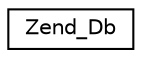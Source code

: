 digraph G
{
  edge [fontname="Helvetica",fontsize="10",labelfontname="Helvetica",labelfontsize="10"];
  node [fontname="Helvetica",fontsize="10",shape=record];
  rankdir="LR";
  Node1 [label="Zend_Db",height=0.2,width=0.4,color="black", fillcolor="white", style="filled",URL="$class_zend___db.html"];
}
